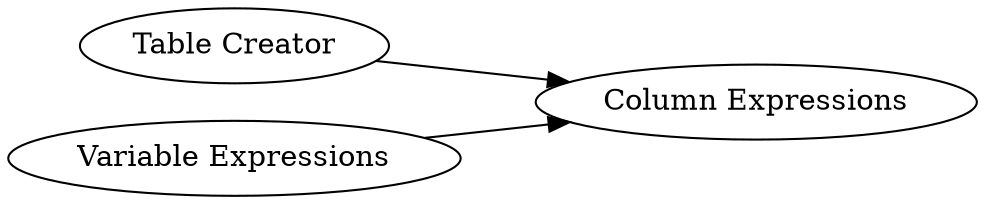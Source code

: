 digraph {
	1 [label="Table Creator"]
	2 [label="Column Expressions"]
	3 [label="Variable Expressions"]
	1 -> 2
	3 -> 2
	rankdir=LR
}
